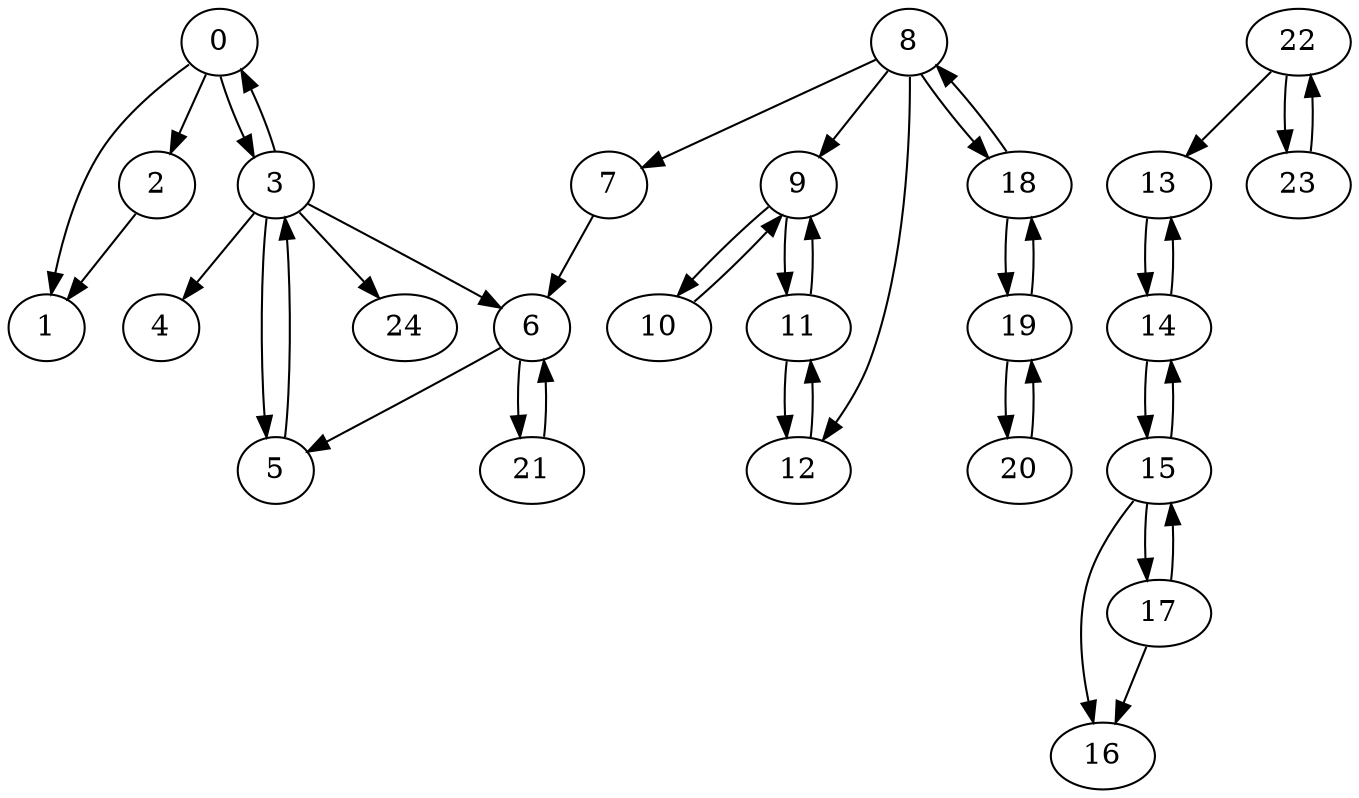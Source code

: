 digraph {
	node [height=0.12, width=0.12];
	edge [len=1.00];
0->1;
0->2;
0->3;
2->1;
3->0;
3->4;
3->5;
3->6;
3->24;
5->3;
6->5;
6->21;
7->6;
8->7;
8->9;
8->12;
8->18;
9->10;
9->11;
10->9;
11->9;
11->12;
12->11;
13->14;
14->13;
14->15;
15->14;
15->16;
15->17;
17->15;
17->16;
18->8;
18->19;
19->18;
19->20;
20->19;
21->6;
22->23;
22->13;
23->22;

0 [label="\N"];
1 [label="\N"];
2 [label="\N"];
3 [label="\N"];
4 [label="\N"];
5 [label="\N"];
6 [label="\N"];
7 [label="\N"];
8 [label="\N"];
9 [label="\N"];
10 [label="\N"];
11 [label="\N"];
12 [label="\N"];
13 [label="\N"];
14 [label="\N"];
15 [label="\N"];
16 [label="\N"];
17 [label="\N"];
18 [label="\N"];
19 [label="\N"];
20 [label="\N"];
21 [label="\N"];
22 [label="\N"];
23 [label="\N"];
24 [label="\N"];
}
